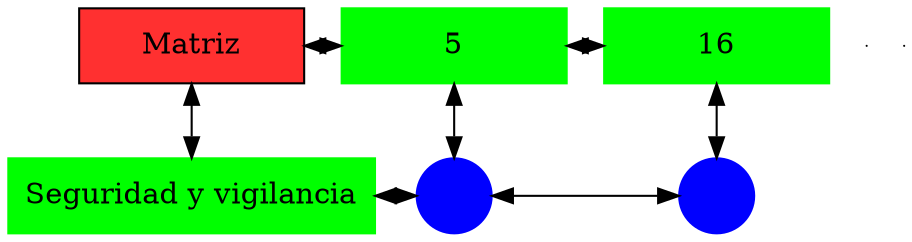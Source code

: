 digraph G{
node[shape="box"];
nodeMt[ label = "Matriz", width = 1.5, style = filled, fillcolor = firebrick1, group = 1 ];
e0[ shape = point, width = 0 ];
e1[ shape = point, width = 0 ];
node0xc0000ac5a0[label="5",color=green,style =filled,width = 1.5 group=5];
nodeMt->node0xc0000ac5a0[dir="both"];
{rank=same;nodeMt;node0xc0000ac5a0;}
node0xc0000acaa0[label="16",color=green,style =filled,width = 1.5 group=16];
node0xc0000ac5a0->node0xc0000acaa0[dir="both"];
{rank=same;node0xc0000ac5a0;node0xc0000acaa0;}
node0xc0000ac550[label="Seguridad y vigilancia",color=green,style =filled width = 1.5 group=1];
node0xc0000be680[label="",color=blue,style =filled, width = 0.5 group=5 shape=circle];
node0xc0000ac550->node0xc0000be680[dir="both"];
{rank=same;node0xc0000ac550;node0xc0000be680;}
node0xc0000be980[label="",color=blue,style =filled, width = 0.5 group=16 shape=circle];
node0xc0000be680->node0xc0000be980[dir="both"];
{rank=same;node0xc0000be980;node0xc0000be680;}
node0xc0000ac5a0->node0xc0000be680[dir="both"];
node0xc0000acaa0->node0xc0000be980[dir="both"];
nodeMt->node0xc0000ac550[dir="both"];
}
